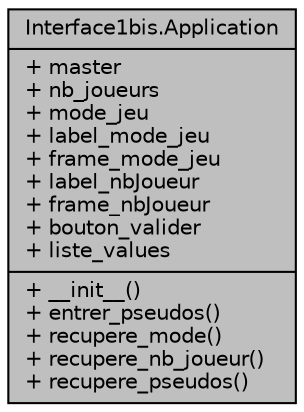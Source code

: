 digraph "Interface1bis.Application"
{
  edge [fontname="Helvetica",fontsize="10",labelfontname="Helvetica",labelfontsize="10"];
  node [fontname="Helvetica",fontsize="10",shape=record];
  Node1 [label="{Interface1bis.Application\n|+ master\l+ nb_joueurs\l+ mode_jeu\l+ label_mode_jeu\l+ frame_mode_jeu\l+ label_nbJoueur\l+ frame_nbJoueur\l+ bouton_valider\l+ liste_values\l|+ __init__()\l+ entrer_pseudos()\l+ recupere_mode()\l+ recupere_nb_joueur()\l+ recupere_pseudos()\l}",height=0.2,width=0.4,color="black", fillcolor="grey75", style="filled", fontcolor="black"];
}
